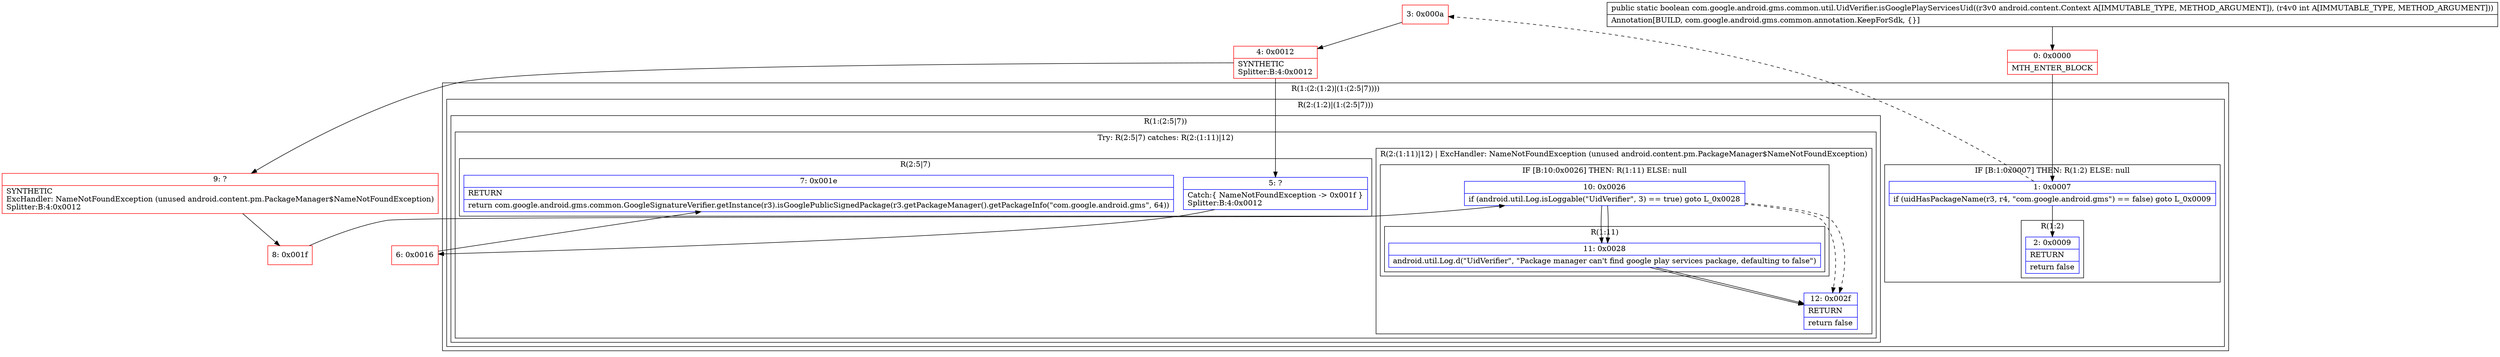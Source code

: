 digraph "CFG forcom.google.android.gms.common.util.UidVerifier.isGooglePlayServicesUid(Landroid\/content\/Context;I)Z" {
subgraph cluster_Region_15651464 {
label = "R(1:(2:(1:2)|(1:(2:5|7))))";
node [shape=record,color=blue];
subgraph cluster_Region_1213677866 {
label = "R(2:(1:2)|(1:(2:5|7)))";
node [shape=record,color=blue];
subgraph cluster_IfRegion_1127032448 {
label = "IF [B:1:0x0007] THEN: R(1:2) ELSE: null";
node [shape=record,color=blue];
Node_1 [shape=record,label="{1\:\ 0x0007|if (uidHasPackageName(r3, r4, \"com.google.android.gms\") == false) goto L_0x0009\l}"];
subgraph cluster_Region_2018861018 {
label = "R(1:2)";
node [shape=record,color=blue];
Node_2 [shape=record,label="{2\:\ 0x0009|RETURN\l|return false\l}"];
}
}
subgraph cluster_Region_240756938 {
label = "R(1:(2:5|7))";
node [shape=record,color=blue];
subgraph cluster_TryCatchRegion_2096494138 {
label = "Try: R(2:5|7) catches: R(2:(1:11)|12)";
node [shape=record,color=blue];
subgraph cluster_Region_1455867394 {
label = "R(2:5|7)";
node [shape=record,color=blue];
Node_5 [shape=record,label="{5\:\ ?|Catch:\{ NameNotFoundException \-\> 0x001f \}\lSplitter:B:4:0x0012\l}"];
Node_7 [shape=record,label="{7\:\ 0x001e|RETURN\l|return com.google.android.gms.common.GoogleSignatureVerifier.getInstance(r3).isGooglePublicSignedPackage(r3.getPackageManager().getPackageInfo(\"com.google.android.gms\", 64))\l}"];
}
subgraph cluster_Region_71297167 {
label = "R(2:(1:11)|12) | ExcHandler: NameNotFoundException (unused android.content.pm.PackageManager$NameNotFoundException)\l";
node [shape=record,color=blue];
subgraph cluster_IfRegion_1197674298 {
label = "IF [B:10:0x0026] THEN: R(1:11) ELSE: null";
node [shape=record,color=blue];
Node_10 [shape=record,label="{10\:\ 0x0026|if (android.util.Log.isLoggable(\"UidVerifier\", 3) == true) goto L_0x0028\l}"];
subgraph cluster_Region_351561162 {
label = "R(1:11)";
node [shape=record,color=blue];
Node_11 [shape=record,label="{11\:\ 0x0028|android.util.Log.d(\"UidVerifier\", \"Package manager can't find google play services package, defaulting to false\")\l}"];
}
}
Node_12 [shape=record,label="{12\:\ 0x002f|RETURN\l|return false\l}"];
}
}
}
}
}
subgraph cluster_Region_71297167 {
label = "R(2:(1:11)|12) | ExcHandler: NameNotFoundException (unused android.content.pm.PackageManager$NameNotFoundException)\l";
node [shape=record,color=blue];
subgraph cluster_IfRegion_1197674298 {
label = "IF [B:10:0x0026] THEN: R(1:11) ELSE: null";
node [shape=record,color=blue];
Node_10 [shape=record,label="{10\:\ 0x0026|if (android.util.Log.isLoggable(\"UidVerifier\", 3) == true) goto L_0x0028\l}"];
subgraph cluster_Region_351561162 {
label = "R(1:11)";
node [shape=record,color=blue];
Node_11 [shape=record,label="{11\:\ 0x0028|android.util.Log.d(\"UidVerifier\", \"Package manager can't find google play services package, defaulting to false\")\l}"];
}
}
Node_12 [shape=record,label="{12\:\ 0x002f|RETURN\l|return false\l}"];
}
Node_0 [shape=record,color=red,label="{0\:\ 0x0000|MTH_ENTER_BLOCK\l}"];
Node_3 [shape=record,color=red,label="{3\:\ 0x000a}"];
Node_4 [shape=record,color=red,label="{4\:\ 0x0012|SYNTHETIC\lSplitter:B:4:0x0012\l}"];
Node_6 [shape=record,color=red,label="{6\:\ 0x0016}"];
Node_8 [shape=record,color=red,label="{8\:\ 0x001f}"];
Node_9 [shape=record,color=red,label="{9\:\ ?|SYNTHETIC\lExcHandler: NameNotFoundException (unused android.content.pm.PackageManager$NameNotFoundException)\lSplitter:B:4:0x0012\l}"];
MethodNode[shape=record,label="{public static boolean com.google.android.gms.common.util.UidVerifier.isGooglePlayServicesUid((r3v0 android.content.Context A[IMMUTABLE_TYPE, METHOD_ARGUMENT]), (r4v0 int A[IMMUTABLE_TYPE, METHOD_ARGUMENT]))  | Annotation[BUILD, com.google.android.gms.common.annotation.KeepForSdk, \{\}]\l}"];
MethodNode -> Node_0;
Node_1 -> Node_2;
Node_1 -> Node_3[style=dashed];
Node_5 -> Node_6;
Node_10 -> Node_11;
Node_10 -> Node_12[style=dashed];
Node_11 -> Node_12;
Node_10 -> Node_11;
Node_10 -> Node_12[style=dashed];
Node_11 -> Node_12;
Node_0 -> Node_1;
Node_3 -> Node_4;
Node_4 -> Node_5;
Node_4 -> Node_9;
Node_6 -> Node_7;
Node_8 -> Node_10;
Node_9 -> Node_8;
}

